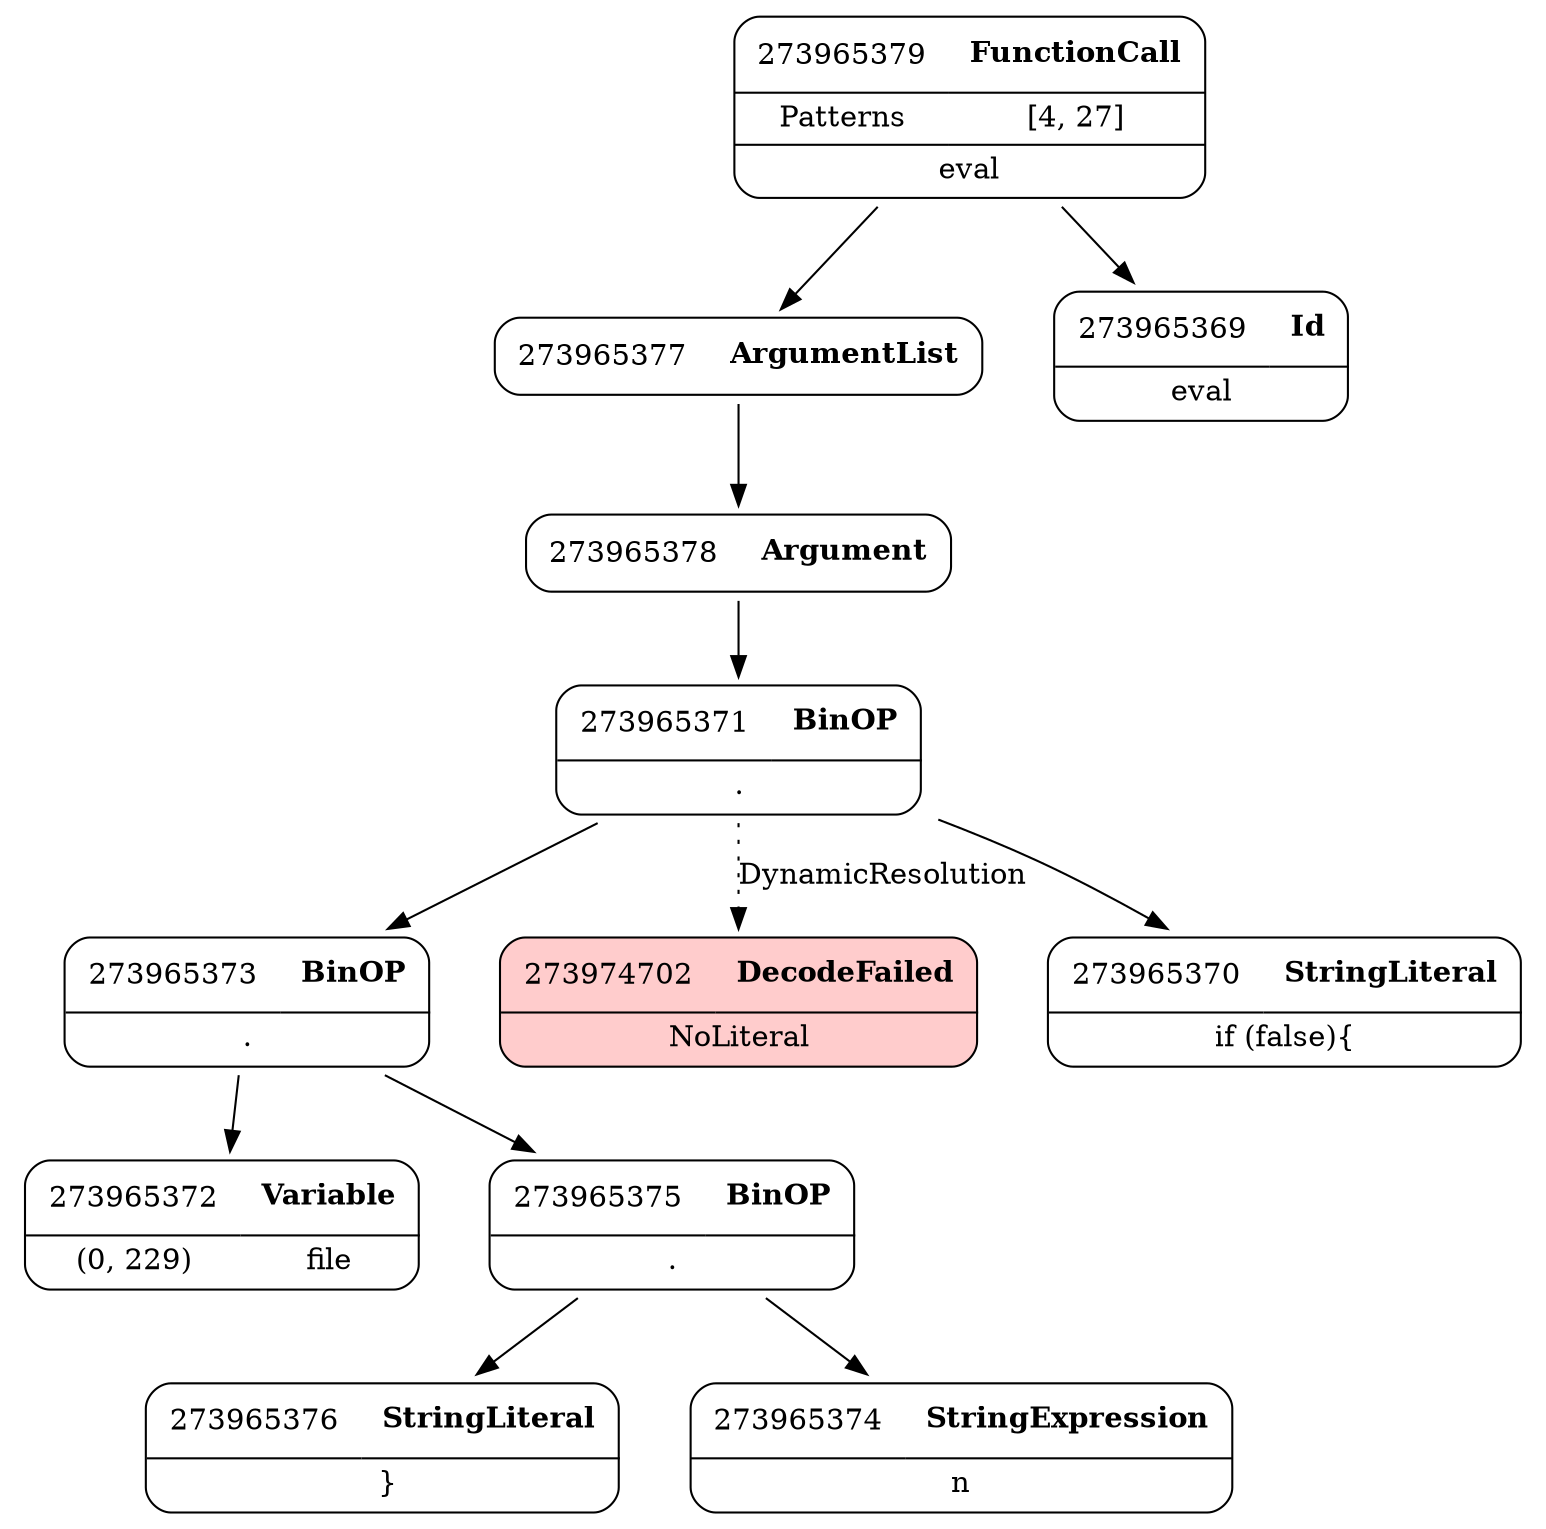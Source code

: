 digraph ast {
node [shape=none];
273965376 [label=<<TABLE border='1' cellspacing='0' cellpadding='10' style='rounded' ><TR><TD border='0'>273965376</TD><TD border='0'><B>StringLiteral</B></TD></TR><HR/><TR><TD border='0' cellpadding='5' colspan='2'> }</TD></TR></TABLE>>];
273965377 [label=<<TABLE border='1' cellspacing='0' cellpadding='10' style='rounded' ><TR><TD border='0'>273965377</TD><TD border='0'><B>ArgumentList</B></TD></TR></TABLE>>];
273965377 -> 273965378 [weight=2];
273965378 [label=<<TABLE border='1' cellspacing='0' cellpadding='10' style='rounded' ><TR><TD border='0'>273965378</TD><TD border='0'><B>Argument</B></TD></TR></TABLE>>];
273965378 -> 273965371 [weight=2];
273965379 [label=<<TABLE border='1' cellspacing='0' cellpadding='10' style='rounded' ><TR><TD border='0'>273965379</TD><TD border='0'><B>FunctionCall</B></TD></TR><HR/><TR><TD border='0' cellpadding='5'>Patterns</TD><TD border='0' cellpadding='5'>[4, 27]</TD></TR><HR/><TR><TD border='0' cellpadding='5' colspan='2'>eval</TD></TR></TABLE>>];
273965379 -> 273965369 [weight=2];
273965379 -> 273965377 [weight=2];
273965372 [label=<<TABLE border='1' cellspacing='0' cellpadding='10' style='rounded' ><TR><TD border='0'>273965372</TD><TD border='0'><B>Variable</B></TD></TR><HR/><TR><TD border='0' cellpadding='5'>(0, 229)</TD><TD border='0' cellpadding='5'>file</TD></TR></TABLE>>];
273965373 [label=<<TABLE border='1' cellspacing='0' cellpadding='10' style='rounded' ><TR><TD border='0'>273965373</TD><TD border='0'><B>BinOP</B></TD></TR><HR/><TR><TD border='0' cellpadding='5' colspan='2'>.</TD></TR></TABLE>>];
273965373 -> 273965372 [weight=2];
273965373 -> 273965375 [weight=2];
273965374 [label=<<TABLE border='1' cellspacing='0' cellpadding='10' style='rounded' ><TR><TD border='0'>273965374</TD><TD border='0'><B>StringExpression</B></TD></TR><HR/><TR><TD border='0' cellpadding='5' colspan='2'>n</TD></TR></TABLE>>];
273974702 [label=<<TABLE border='1' cellspacing='0' cellpadding='10' style='rounded' bgcolor='#FFCCCC' ><TR><TD border='0'>273974702</TD><TD border='0'><B>DecodeFailed</B></TD></TR><HR/><TR><TD border='0' cellpadding='5' colspan='2'>NoLiteral</TD></TR></TABLE>>];
273965375 [label=<<TABLE border='1' cellspacing='0' cellpadding='10' style='rounded' ><TR><TD border='0'>273965375</TD><TD border='0'><B>BinOP</B></TD></TR><HR/><TR><TD border='0' cellpadding='5' colspan='2'>.</TD></TR></TABLE>>];
273965375 -> 273965374 [weight=2];
273965375 -> 273965376 [weight=2];
273965369 [label=<<TABLE border='1' cellspacing='0' cellpadding='10' style='rounded' ><TR><TD border='0'>273965369</TD><TD border='0'><B>Id</B></TD></TR><HR/><TR><TD border='0' cellpadding='5' colspan='2'>eval</TD></TR></TABLE>>];
273965370 [label=<<TABLE border='1' cellspacing='0' cellpadding='10' style='rounded' ><TR><TD border='0'>273965370</TD><TD border='0'><B>StringLiteral</B></TD></TR><HR/><TR><TD border='0' cellpadding='5' colspan='2'>if (false){	</TD></TR></TABLE>>];
273965371 [label=<<TABLE border='1' cellspacing='0' cellpadding='10' style='rounded' ><TR><TD border='0'>273965371</TD><TD border='0'><B>BinOP</B></TD></TR><HR/><TR><TD border='0' cellpadding='5' colspan='2'>.</TD></TR></TABLE>>];
273965371 -> 273965370 [weight=2];
273965371 -> 273965373 [weight=2];
273965371 -> 273974702 [style=dotted,label=DynamicResolution];
}

